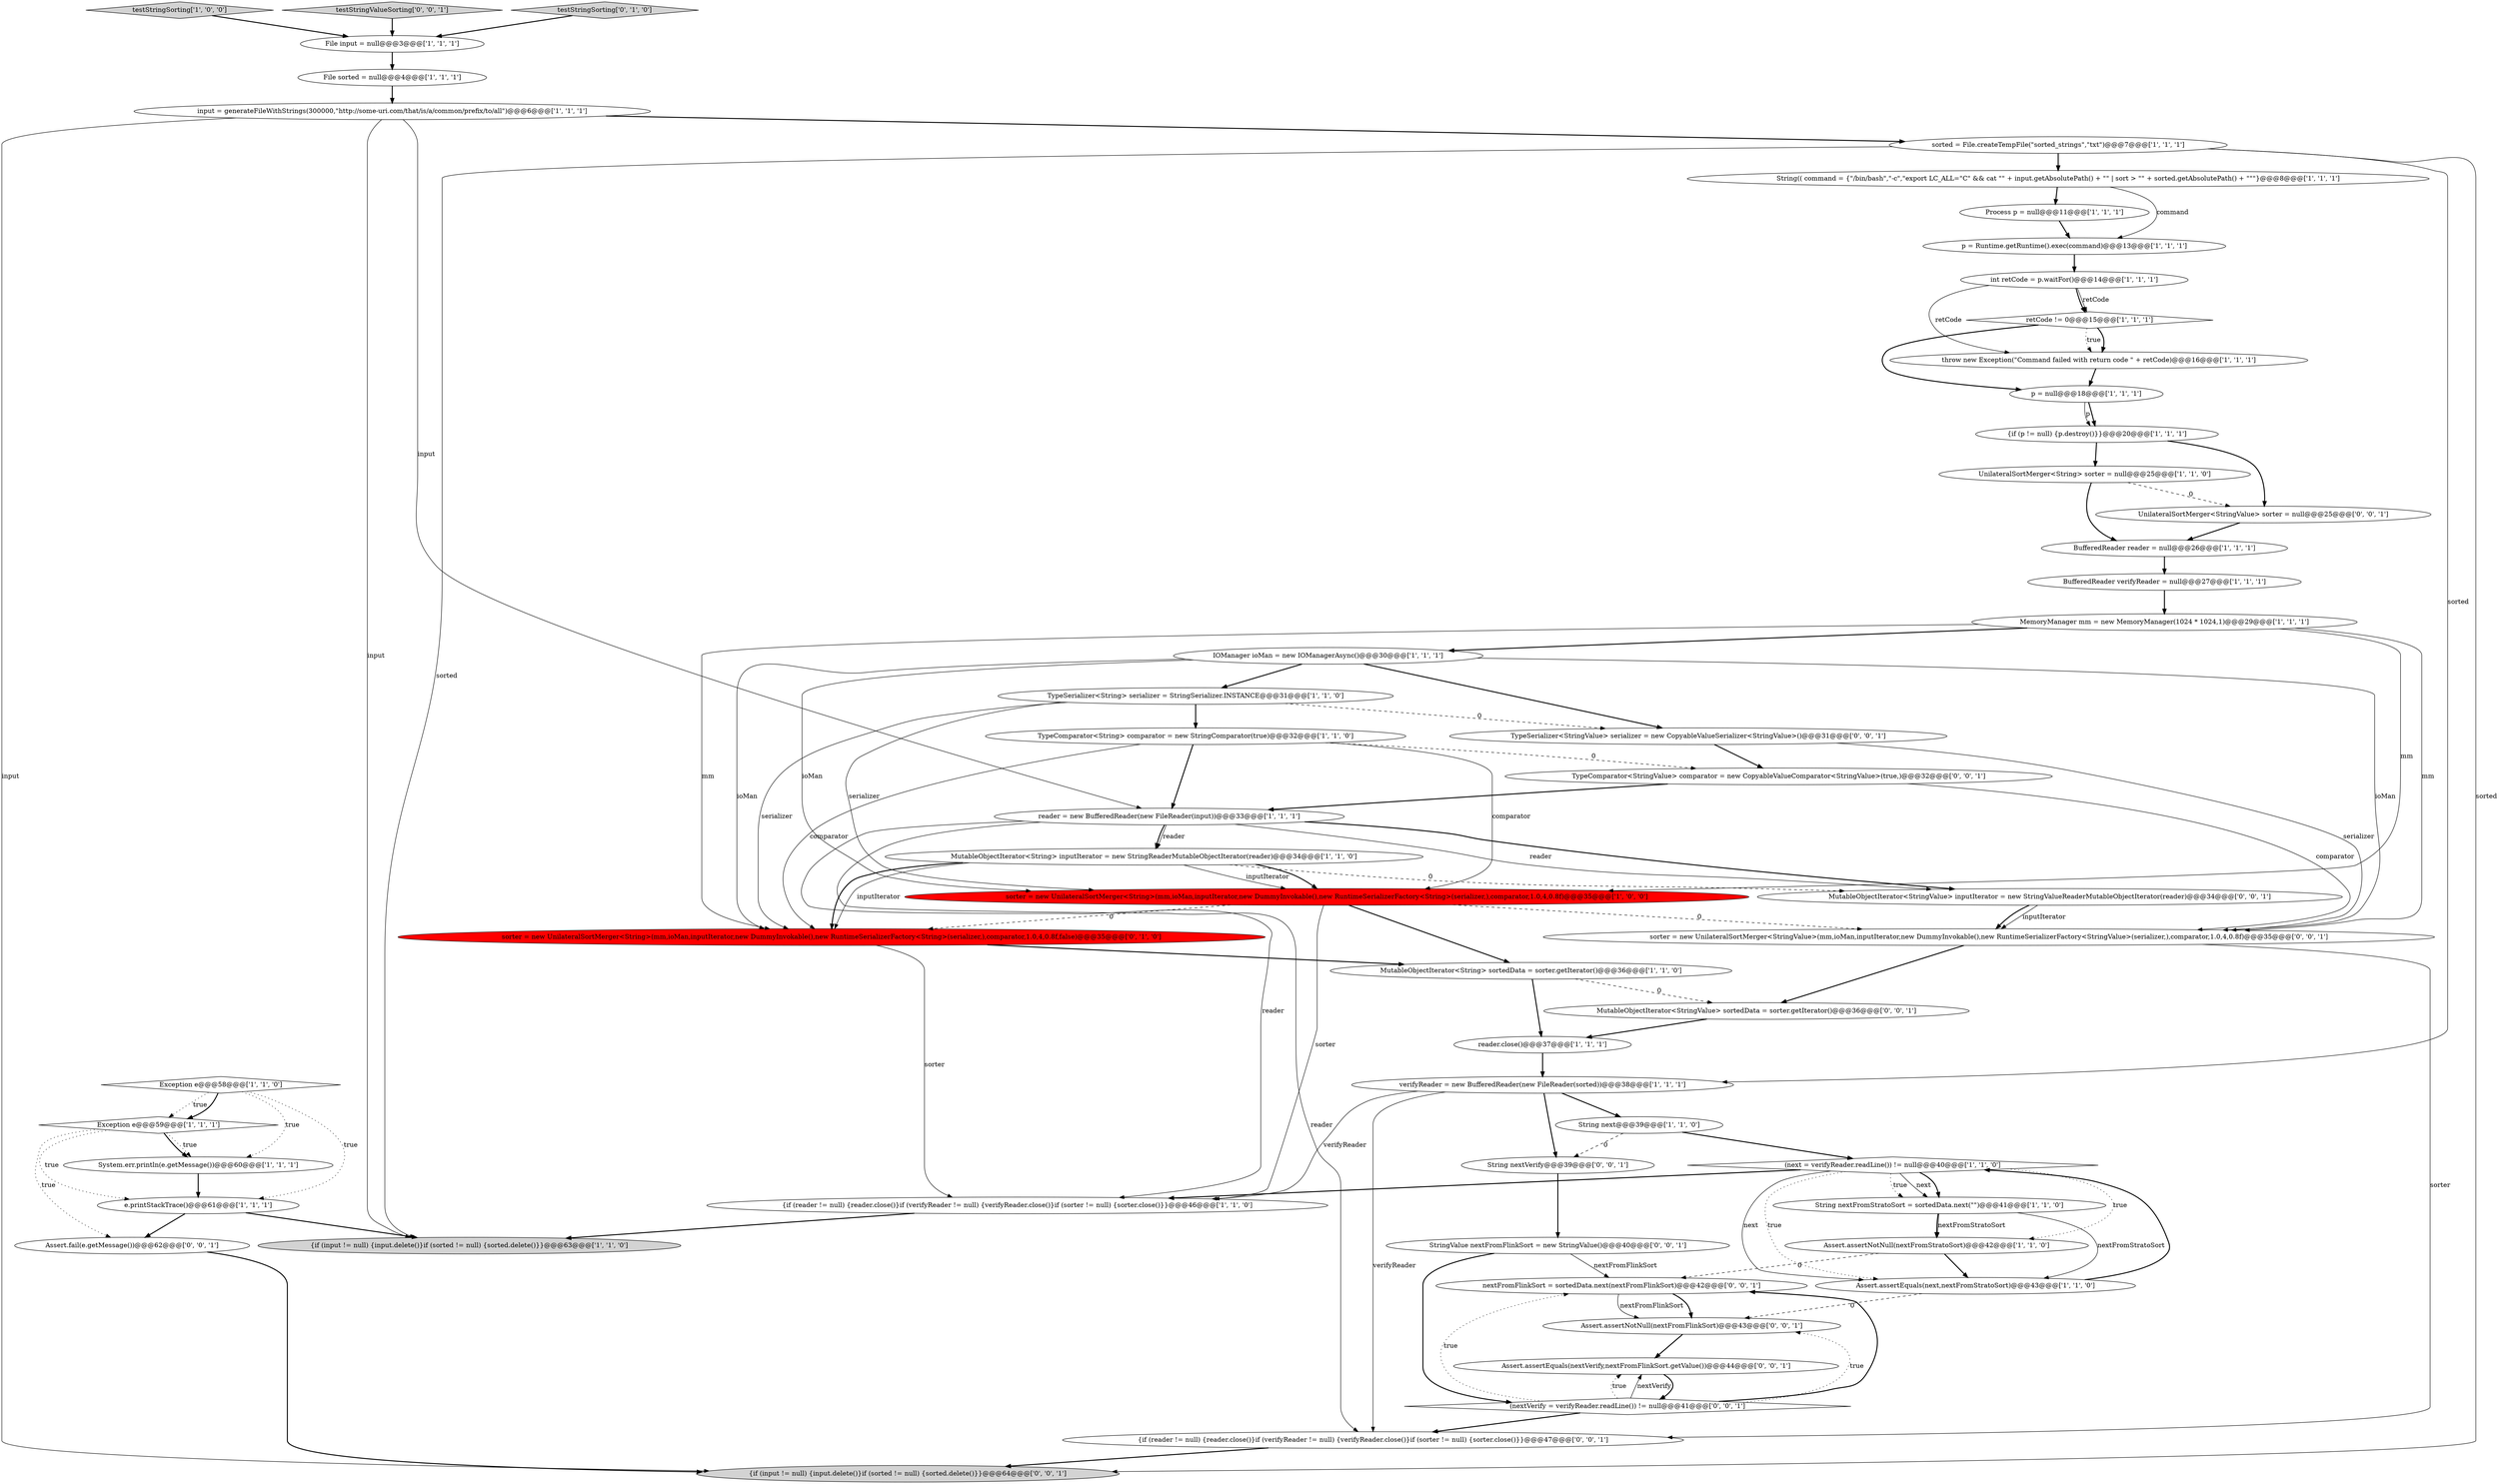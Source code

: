 digraph {
48 [style = filled, label = "nextFromFlinkSort = sortedData.next(nextFromFlinkSort)@@@42@@@['0', '0', '1']", fillcolor = white, shape = ellipse image = "AAA0AAABBB3BBB"];
52 [style = filled, label = "MutableObjectIterator<StringValue> sortedData = sorter.getIterator()@@@36@@@['0', '0', '1']", fillcolor = white, shape = ellipse image = "AAA0AAABBB3BBB"];
16 [style = filled, label = "int retCode = p.waitFor()@@@14@@@['1', '1', '1']", fillcolor = white, shape = ellipse image = "AAA0AAABBB1BBB"];
4 [style = filled, label = "File input = null@@@3@@@['1', '1', '1']", fillcolor = white, shape = ellipse image = "AAA0AAABBB1BBB"];
1 [style = filled, label = "{if (p != null) {p.destroy()}}@@@20@@@['1', '1', '1']", fillcolor = white, shape = ellipse image = "AAA0AAABBB1BBB"];
12 [style = filled, label = "p = Runtime.getRuntime().exec(command)@@@13@@@['1', '1', '1']", fillcolor = white, shape = ellipse image = "AAA0AAABBB1BBB"];
22 [style = filled, label = "retCode != 0@@@15@@@['1', '1', '1']", fillcolor = white, shape = diamond image = "AAA0AAABBB1BBB"];
30 [style = filled, label = "IOManager ioMan = new IOManagerAsync()@@@30@@@['1', '1', '1']", fillcolor = white, shape = ellipse image = "AAA0AAABBB1BBB"];
21 [style = filled, label = "input = generateFileWithStrings(300000,\"http://some-uri.com/that/is/a/common/prefix/to/all\")@@@6@@@['1', '1', '1']", fillcolor = white, shape = ellipse image = "AAA0AAABBB1BBB"];
24 [style = filled, label = "Process p = null@@@11@@@['1', '1', '1']", fillcolor = white, shape = ellipse image = "AAA0AAABBB1BBB"];
29 [style = filled, label = "e.printStackTrace()@@@61@@@['1', '1', '1']", fillcolor = white, shape = ellipse image = "AAA0AAABBB1BBB"];
49 [style = filled, label = "Assert.assertNotNull(nextFromFlinkSort)@@@43@@@['0', '0', '1']", fillcolor = white, shape = ellipse image = "AAA0AAABBB3BBB"];
33 [style = filled, label = "System.err.println(e.getMessage())@@@60@@@['1', '1', '1']", fillcolor = white, shape = ellipse image = "AAA0AAABBB1BBB"];
14 [style = filled, label = "BufferedReader reader = null@@@26@@@['1', '1', '1']", fillcolor = white, shape = ellipse image = "AAA0AAABBB1BBB"];
26 [style = filled, label = "MutableObjectIterator<String> sortedData = sorter.getIterator()@@@36@@@['1', '1', '0']", fillcolor = white, shape = ellipse image = "AAA0AAABBB1BBB"];
28 [style = filled, label = "MemoryManager mm = new MemoryManager(1024 * 1024,1)@@@29@@@['1', '1', '1']", fillcolor = white, shape = ellipse image = "AAA0AAABBB1BBB"];
42 [style = filled, label = "(nextVerify = verifyReader.readLine()) != null@@@41@@@['0', '0', '1']", fillcolor = white, shape = diamond image = "AAA0AAABBB3BBB"];
18 [style = filled, label = "Exception e@@@58@@@['1', '1', '0']", fillcolor = white, shape = diamond image = "AAA0AAABBB1BBB"];
44 [style = filled, label = "sorter = new UnilateralSortMerger<StringValue>(mm,ioMan,inputIterator,new DummyInvokable(),new RuntimeSerializerFactory<StringValue>(serializer,),comparator,1.0,4,0.8f)@@@35@@@['0', '0', '1']", fillcolor = white, shape = ellipse image = "AAA0AAABBB3BBB"];
41 [style = filled, label = "Assert.assertEquals(nextVerify,nextFromFlinkSort.getValue())@@@44@@@['0', '0', '1']", fillcolor = white, shape = ellipse image = "AAA0AAABBB3BBB"];
46 [style = filled, label = "StringValue nextFromFlinkSort = new StringValue()@@@40@@@['0', '0', '1']", fillcolor = white, shape = ellipse image = "AAA0AAABBB3BBB"];
53 [style = filled, label = "UnilateralSortMerger<StringValue> sorter = null@@@25@@@['0', '0', '1']", fillcolor = white, shape = ellipse image = "AAA0AAABBB3BBB"];
2 [style = filled, label = "TypeComparator<String> comparator = new StringComparator(true)@@@32@@@['1', '1', '0']", fillcolor = white, shape = ellipse image = "AAA0AAABBB1BBB"];
9 [style = filled, label = "String nextFromStratoSort = sortedData.next(\"\")@@@41@@@['1', '1', '0']", fillcolor = white, shape = ellipse image = "AAA0AAABBB1BBB"];
50 [style = filled, label = "{if (input != null) {input.delete()}if (sorted != null) {sorted.delete()}}@@@64@@@['0', '0', '1']", fillcolor = lightgray, shape = ellipse image = "AAA0AAABBB3BBB"];
39 [style = filled, label = "TypeSerializer<StringValue> serializer = new CopyableValueSerializer<StringValue>()@@@31@@@['0', '0', '1']", fillcolor = white, shape = ellipse image = "AAA0AAABBB3BBB"];
38 [style = filled, label = "sorter = new UnilateralSortMerger<String>(mm,ioMan,inputIterator,new DummyInvokable(),new RuntimeSerializerFactory<String>(serializer,),comparator,1.0,4,0.8f,false)@@@35@@@['0', '1', '0']", fillcolor = red, shape = ellipse image = "AAA1AAABBB2BBB"];
25 [style = filled, label = "p = null@@@18@@@['1', '1', '1']", fillcolor = white, shape = ellipse image = "AAA0AAABBB1BBB"];
10 [style = filled, label = "{if (reader != null) {reader.close()}if (verifyReader != null) {verifyReader.close()}if (sorter != null) {sorter.close()}}@@@46@@@['1', '1', '0']", fillcolor = white, shape = ellipse image = "AAA0AAABBB1BBB"];
13 [style = filled, label = "UnilateralSortMerger<String> sorter = null@@@25@@@['1', '1', '0']", fillcolor = white, shape = ellipse image = "AAA0AAABBB1BBB"];
11 [style = filled, label = "throw new Exception(\"Command failed with return code \" + retCode)@@@16@@@['1', '1', '1']", fillcolor = white, shape = ellipse image = "AAA0AAABBB1BBB"];
27 [style = filled, label = "Exception e@@@59@@@['1', '1', '1']", fillcolor = white, shape = diamond image = "AAA0AAABBB1BBB"];
0 [style = filled, label = "sorter = new UnilateralSortMerger<String>(mm,ioMan,inputIterator,new DummyInvokable(),new RuntimeSerializerFactory<String>(serializer,),comparator,1.0,4,0.8f)@@@35@@@['1', '0', '0']", fillcolor = red, shape = ellipse image = "AAA1AAABBB1BBB"];
19 [style = filled, label = "reader.close()@@@37@@@['1', '1', '1']", fillcolor = white, shape = ellipse image = "AAA0AAABBB1BBB"];
32 [style = filled, label = "testStringSorting['1', '0', '0']", fillcolor = lightgray, shape = diamond image = "AAA0AAABBB1BBB"];
54 [style = filled, label = "{if (reader != null) {reader.close()}if (verifyReader != null) {verifyReader.close()}if (sorter != null) {sorter.close()}}@@@47@@@['0', '0', '1']", fillcolor = white, shape = ellipse image = "AAA0AAABBB3BBB"];
31 [style = filled, label = "Assert.assertEquals(next,nextFromStratoSort)@@@43@@@['1', '1', '0']", fillcolor = white, shape = ellipse image = "AAA0AAABBB1BBB"];
17 [style = filled, label = "{if (input != null) {input.delete()}if (sorted != null) {sorted.delete()}}@@@63@@@['1', '1', '0']", fillcolor = lightgray, shape = ellipse image = "AAA0AAABBB1BBB"];
51 [style = filled, label = "testStringValueSorting['0', '0', '1']", fillcolor = lightgray, shape = diamond image = "AAA0AAABBB3BBB"];
34 [style = filled, label = "String next@@@39@@@['1', '1', '0']", fillcolor = white, shape = ellipse image = "AAA0AAABBB1BBB"];
3 [style = filled, label = "TypeSerializer<String> serializer = StringSerializer.INSTANCE@@@31@@@['1', '1', '0']", fillcolor = white, shape = ellipse image = "AAA0AAABBB1BBB"];
23 [style = filled, label = "MutableObjectIterator<String> inputIterator = new StringReaderMutableObjectIterator(reader)@@@34@@@['1', '1', '0']", fillcolor = white, shape = ellipse image = "AAA0AAABBB1BBB"];
35 [style = filled, label = "reader = new BufferedReader(new FileReader(input))@@@33@@@['1', '1', '1']", fillcolor = white, shape = ellipse image = "AAA0AAABBB1BBB"];
5 [style = filled, label = "String(( command = {\"/bin/bash\",\"-c\",\"export LC_ALL=\"C\" && cat \"\" + input.getAbsolutePath() + \"\" | sort > \"\" + sorted.getAbsolutePath() + \"\"\"}@@@8@@@['1', '1', '1']", fillcolor = white, shape = ellipse image = "AAA0AAABBB1BBB"];
43 [style = filled, label = "TypeComparator<StringValue> comparator = new CopyableValueComparator<StringValue>(true,)@@@32@@@['0', '0', '1']", fillcolor = white, shape = ellipse image = "AAA0AAABBB3BBB"];
8 [style = filled, label = "sorted = File.createTempFile(\"sorted_strings\",\"txt\")@@@7@@@['1', '1', '1']", fillcolor = white, shape = ellipse image = "AAA0AAABBB1BBB"];
40 [style = filled, label = "String nextVerify@@@39@@@['0', '0', '1']", fillcolor = white, shape = ellipse image = "AAA0AAABBB3BBB"];
45 [style = filled, label = "MutableObjectIterator<StringValue> inputIterator = new StringValueReaderMutableObjectIterator(reader)@@@34@@@['0', '0', '1']", fillcolor = white, shape = ellipse image = "AAA0AAABBB3BBB"];
37 [style = filled, label = "testStringSorting['0', '1', '0']", fillcolor = lightgray, shape = diamond image = "AAA0AAABBB2BBB"];
36 [style = filled, label = "verifyReader = new BufferedReader(new FileReader(sorted))@@@38@@@['1', '1', '1']", fillcolor = white, shape = ellipse image = "AAA0AAABBB1BBB"];
20 [style = filled, label = "(next = verifyReader.readLine()) != null@@@40@@@['1', '1', '0']", fillcolor = white, shape = diamond image = "AAA0AAABBB1BBB"];
7 [style = filled, label = "Assert.assertNotNull(nextFromStratoSort)@@@42@@@['1', '1', '0']", fillcolor = white, shape = ellipse image = "AAA0AAABBB1BBB"];
15 [style = filled, label = "File sorted = null@@@4@@@['1', '1', '1']", fillcolor = white, shape = ellipse image = "AAA0AAABBB1BBB"];
47 [style = filled, label = "Assert.fail(e.getMessage())@@@62@@@['0', '0', '1']", fillcolor = white, shape = ellipse image = "AAA0AAABBB3BBB"];
6 [style = filled, label = "BufferedReader verifyReader = null@@@27@@@['1', '1', '1']", fillcolor = white, shape = ellipse image = "AAA0AAABBB1BBB"];
2->35 [style = bold, label=""];
25->1 [style = bold, label=""];
27->47 [style = dotted, label="true"];
34->20 [style = bold, label=""];
20->9 [style = bold, label=""];
15->21 [style = bold, label=""];
27->33 [style = dotted, label="true"];
0->44 [style = dashed, label="0"];
23->0 [style = solid, label="inputIterator"];
4->15 [style = bold, label=""];
8->17 [style = solid, label="sorted"];
21->8 [style = bold, label=""];
21->17 [style = solid, label="input"];
43->44 [style = solid, label="comparator"];
10->17 [style = bold, label=""];
19->36 [style = bold, label=""];
42->48 [style = bold, label=""];
7->31 [style = bold, label=""];
2->38 [style = solid, label="comparator"];
9->7 [style = bold, label=""];
0->38 [style = dashed, label="0"];
1->13 [style = bold, label=""];
35->23 [style = bold, label=""];
39->44 [style = solid, label="serializer"];
43->35 [style = bold, label=""];
20->31 [style = dotted, label="true"];
42->48 [style = dotted, label="true"];
35->45 [style = bold, label=""];
21->50 [style = solid, label="input"];
38->26 [style = bold, label=""];
32->4 [style = bold, label=""];
27->33 [style = bold, label=""];
31->20 [style = bold, label=""];
5->12 [style = solid, label="command"];
13->14 [style = bold, label=""];
11->25 [style = bold, label=""];
25->1 [style = solid, label="p"];
29->47 [style = bold, label=""];
46->42 [style = bold, label=""];
22->25 [style = bold, label=""];
48->49 [style = bold, label=""];
28->30 [style = bold, label=""];
45->44 [style = solid, label="inputIterator"];
3->39 [style = dashed, label="0"];
8->50 [style = solid, label="sorted"];
7->48 [style = dashed, label="0"];
20->31 [style = solid, label="next"];
28->38 [style = solid, label="mm"];
52->19 [style = bold, label=""];
34->40 [style = dashed, label="0"];
33->29 [style = bold, label=""];
2->43 [style = dashed, label="0"];
28->0 [style = solid, label="mm"];
3->2 [style = bold, label=""];
2->0 [style = solid, label="comparator"];
27->29 [style = dotted, label="true"];
44->54 [style = solid, label="sorter"];
49->41 [style = bold, label=""];
21->35 [style = solid, label="input"];
28->44 [style = solid, label="mm"];
31->49 [style = dashed, label="0"];
22->11 [style = bold, label=""];
3->0 [style = solid, label="serializer"];
14->6 [style = bold, label=""];
18->27 [style = dotted, label="true"];
36->10 [style = solid, label="verifyReader"];
18->29 [style = dotted, label="true"];
36->54 [style = solid, label="verifyReader"];
24->12 [style = bold, label=""];
29->17 [style = bold, label=""];
36->40 [style = bold, label=""];
9->7 [style = solid, label="nextFromStratoSort"];
51->4 [style = bold, label=""];
20->9 [style = dotted, label="true"];
0->10 [style = solid, label="sorter"];
8->36 [style = solid, label="sorted"];
38->10 [style = solid, label="sorter"];
18->33 [style = dotted, label="true"];
9->31 [style = solid, label="nextFromStratoSort"];
35->10 [style = solid, label="reader"];
20->7 [style = dotted, label="true"];
26->19 [style = bold, label=""];
23->0 [style = bold, label=""];
45->44 [style = bold, label=""];
47->50 [style = bold, label=""];
42->41 [style = dotted, label="true"];
53->14 [style = bold, label=""];
42->49 [style = dotted, label="true"];
30->3 [style = bold, label=""];
48->49 [style = solid, label="nextFromFlinkSort"];
13->53 [style = dashed, label="0"];
5->24 [style = bold, label=""];
3->38 [style = solid, label="serializer"];
46->48 [style = solid, label="nextFromFlinkSort"];
42->41 [style = solid, label="nextVerify"];
36->34 [style = bold, label=""];
30->0 [style = solid, label="ioMan"];
23->38 [style = solid, label="inputIterator"];
35->54 [style = solid, label="reader"];
16->22 [style = solid, label="retCode"];
0->26 [style = bold, label=""];
30->38 [style = solid, label="ioMan"];
39->43 [style = bold, label=""];
35->23 [style = solid, label="reader"];
23->45 [style = dashed, label="0"];
22->11 [style = dotted, label="true"];
12->16 [style = bold, label=""];
16->22 [style = bold, label=""];
37->4 [style = bold, label=""];
20->10 [style = bold, label=""];
40->46 [style = bold, label=""];
54->50 [style = bold, label=""];
8->5 [style = bold, label=""];
18->27 [style = bold, label=""];
23->38 [style = bold, label=""];
44->52 [style = bold, label=""];
30->39 [style = bold, label=""];
26->52 [style = dashed, label="0"];
35->45 [style = solid, label="reader"];
42->54 [style = bold, label=""];
30->44 [style = solid, label="ioMan"];
1->53 [style = bold, label=""];
20->9 [style = solid, label="next"];
16->11 [style = solid, label="retCode"];
6->28 [style = bold, label=""];
41->42 [style = bold, label=""];
}
